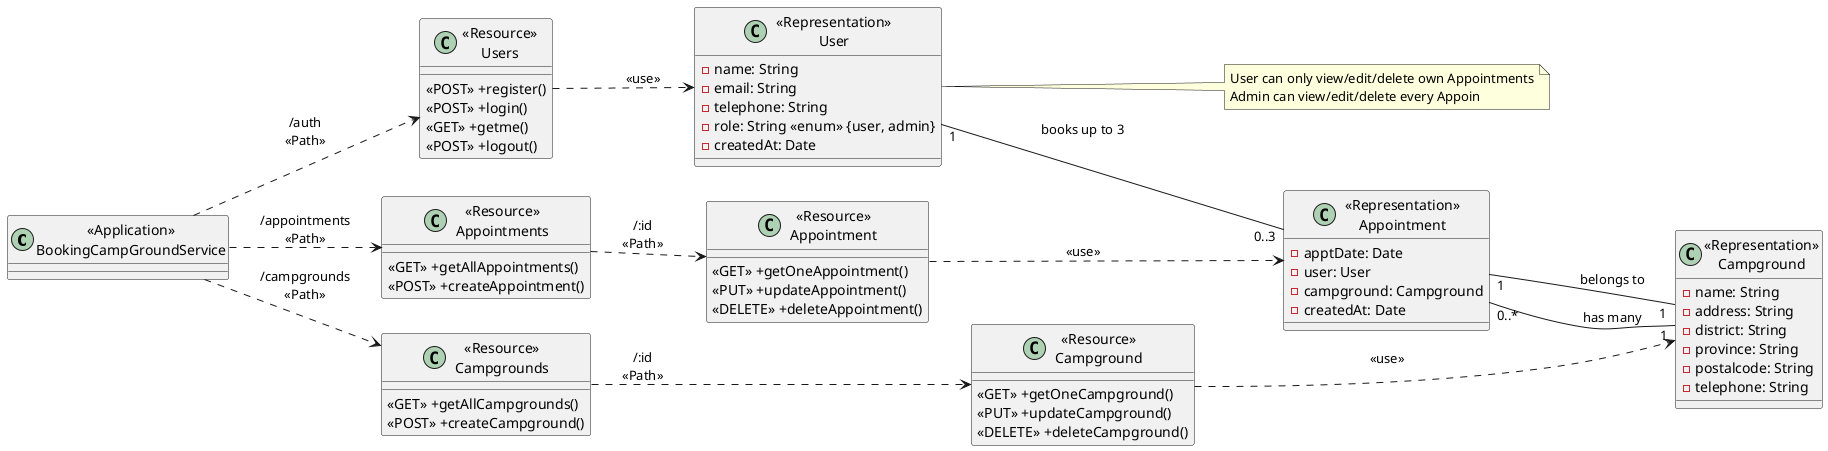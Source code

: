 @startuml
left to right direction
' Application Service
class "<<Application>>\nBookingCampGroundService" as BookingCampGroundService {}

' Users Resources
class "<<Resource>>\nUsers" as ResourceUsers {
    <<POST>> +register()
    <<POST>> +login()
    <<GET>> +getme()
    <<POST>> +logout()
}

class "<<Representation>>\nUser" as RepresentationUser {
    - name: String
    - email: String
    - telephone: String
    - role: String <<enum>> {user, admin}
    - createdAt: Date
}

note right of RepresentationUser
 User can only view/edit/delete own Appointments
 Admin can view/edit/delete every Appoin
end note

' Appointments Resources
class "<<Resource>>\nAppointments" as ResourceAppointments {
    <<GET>> +getAllAppointments()
    <<POST>> +createAppointment()
}

class "<<Resource>>\nAppointment" as ResourceAppointment {
    <<GET>> +getOneAppointment()
    <<PUT>> +updateAppointment()
    <<DELETE>> +deleteAppointment()
}

class "<<Representation>>\nAppointment" as RepresentationAppointment {
    - apptDate: Date
    - user: User
    - campground: Campground
    - createdAt: Date
}

' Campgrounds Resources
class "<<Resource>>\nCampgrounds" as ResourceCampgrounds {
    <<GET>> +getAllCampgrounds()
    <<POST>> +createCampground()
}

class "<<Resource>>\nCampground" as ResourceCampground {
    <<GET>> +getOneCampground()
    <<PUT>> +updateCampground()
    <<DELETE>> +deleteCampground()
}

class "<<Representation>>\nCampground" as RepresentationCampground {
    - name: String
    - address: String
    - district: String
    - province: String
    - postalcode: String
    - telephone: String
}

' Resource path relationships
BookingCampGroundService ..> ResourceUsers : "/auth\n<<Path>>"
ResourceUsers ..>  RepresentationUser : "<<use>>"

BookingCampGroundService ..> ResourceAppointments : "/appointments\n<<Path>>"
ResourceAppointments ..> ResourceAppointment : "/:id\n<<Path>>"
ResourceAppointment ..> RepresentationAppointment : "<<use>>"

BookingCampGroundService ..> ResourceCampgrounds : "/campgrounds\n<<Path>>"
ResourceCampgrounds ..> ResourceCampground : "/:id\n<<Path>>"
ResourceCampground ..> RepresentationCampground : "<<use>>"

' Relationships between representations (models)
RepresentationUser "1" -- "0..3" RepresentationAppointment : "books up to 3"
RepresentationAppointment "1" -- "1" RepresentationCampground : "belongs to"
RepresentationCampground "1" -- "0..*" RepresentationAppointment : "has many"

@enduml
